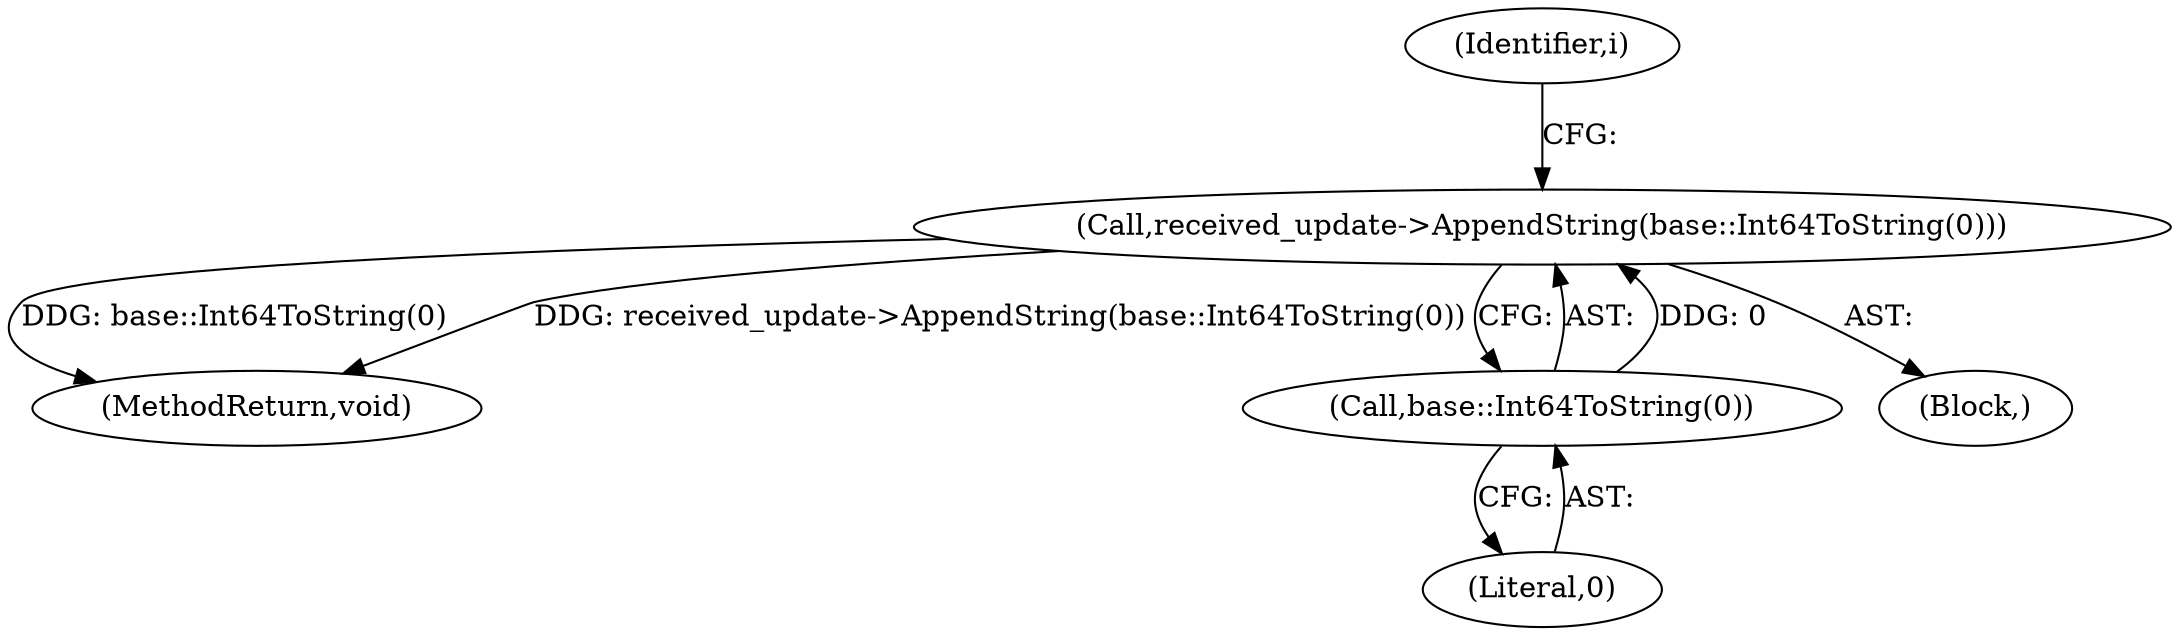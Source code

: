 digraph "1_Chrome_828eab2216a765dea92575c290421c115b8ad028_4@API" {
"1000152" [label="(Call,received_update->AppendString(base::Int64ToString(0)))"];
"1000153" [label="(Call,base::Int64ToString(0))"];
"1000152" [label="(Call,received_update->AppendString(base::Int64ToString(0)))"];
"1000147" [label="(Identifier,i)"];
"1000161" [label="(MethodReturn,void)"];
"1000154" [label="(Literal,0)"];
"1000153" [label="(Call,base::Int64ToString(0))"];
"1000148" [label="(Block,)"];
"1000152" -> "1000148"  [label="AST: "];
"1000152" -> "1000153"  [label="CFG: "];
"1000153" -> "1000152"  [label="AST: "];
"1000147" -> "1000152"  [label="CFG: "];
"1000152" -> "1000161"  [label="DDG: base::Int64ToString(0)"];
"1000152" -> "1000161"  [label="DDG: received_update->AppendString(base::Int64ToString(0))"];
"1000153" -> "1000152"  [label="DDG: 0"];
"1000153" -> "1000154"  [label="CFG: "];
"1000154" -> "1000153"  [label="AST: "];
}
